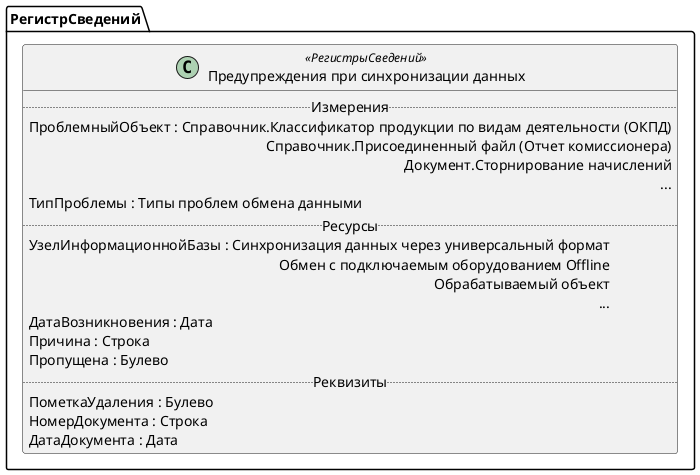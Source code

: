 ﻿@startuml РезультатыОбменаДанными
'!include templates.wsd
'..\include templates.wsd
class РегистрСведений.РезультатыОбменаДанными as "Предупреждения при синхронизации данных" <<РегистрыСведений>>
{
..Измерения..
ПроблемныйОбъект : Справочник.Классификатор продукции по видам деятельности (ОКПД)\rСправочник.Присоединенный файл (Отчет комиссионера)\rДокумент.Сторнирование начислений\r...
ТипПроблемы : Типы проблем обмена данными
..Ресурсы..
УзелИнформационнойБазы : Синхронизация данных через универсальный формат\rОбмен с подключаемым оборудованием Offline\rОбрабатываемый объект\r...
ДатаВозникновения : Дата
Причина : Строка
Пропущена : Булево
..Реквизиты..
ПометкаУдаления : Булево
НомерДокумента : Строка
ДатаДокумента : Дата
}
@enduml
